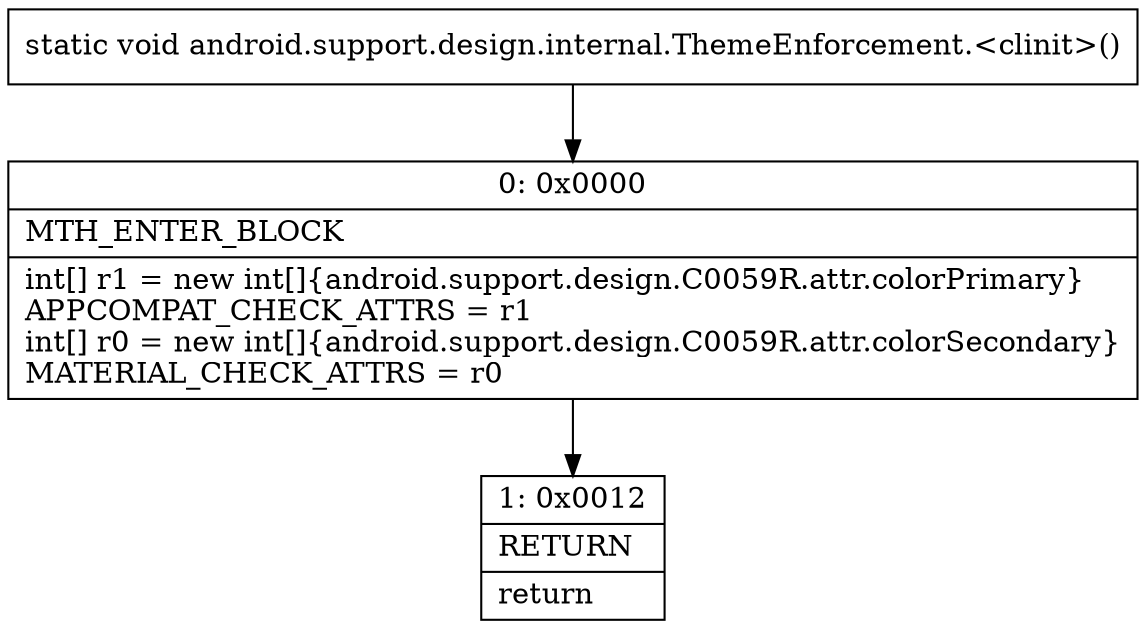 digraph "CFG forandroid.support.design.internal.ThemeEnforcement.\<clinit\>()V" {
Node_0 [shape=record,label="{0\:\ 0x0000|MTH_ENTER_BLOCK\l|int[] r1 = new int[]\{android.support.design.C0059R.attr.colorPrimary\}\lAPPCOMPAT_CHECK_ATTRS = r1\lint[] r0 = new int[]\{android.support.design.C0059R.attr.colorSecondary\}\lMATERIAL_CHECK_ATTRS = r0\l}"];
Node_1 [shape=record,label="{1\:\ 0x0012|RETURN\l|return\l}"];
MethodNode[shape=record,label="{static void android.support.design.internal.ThemeEnforcement.\<clinit\>() }"];
MethodNode -> Node_0;
Node_0 -> Node_1;
}

